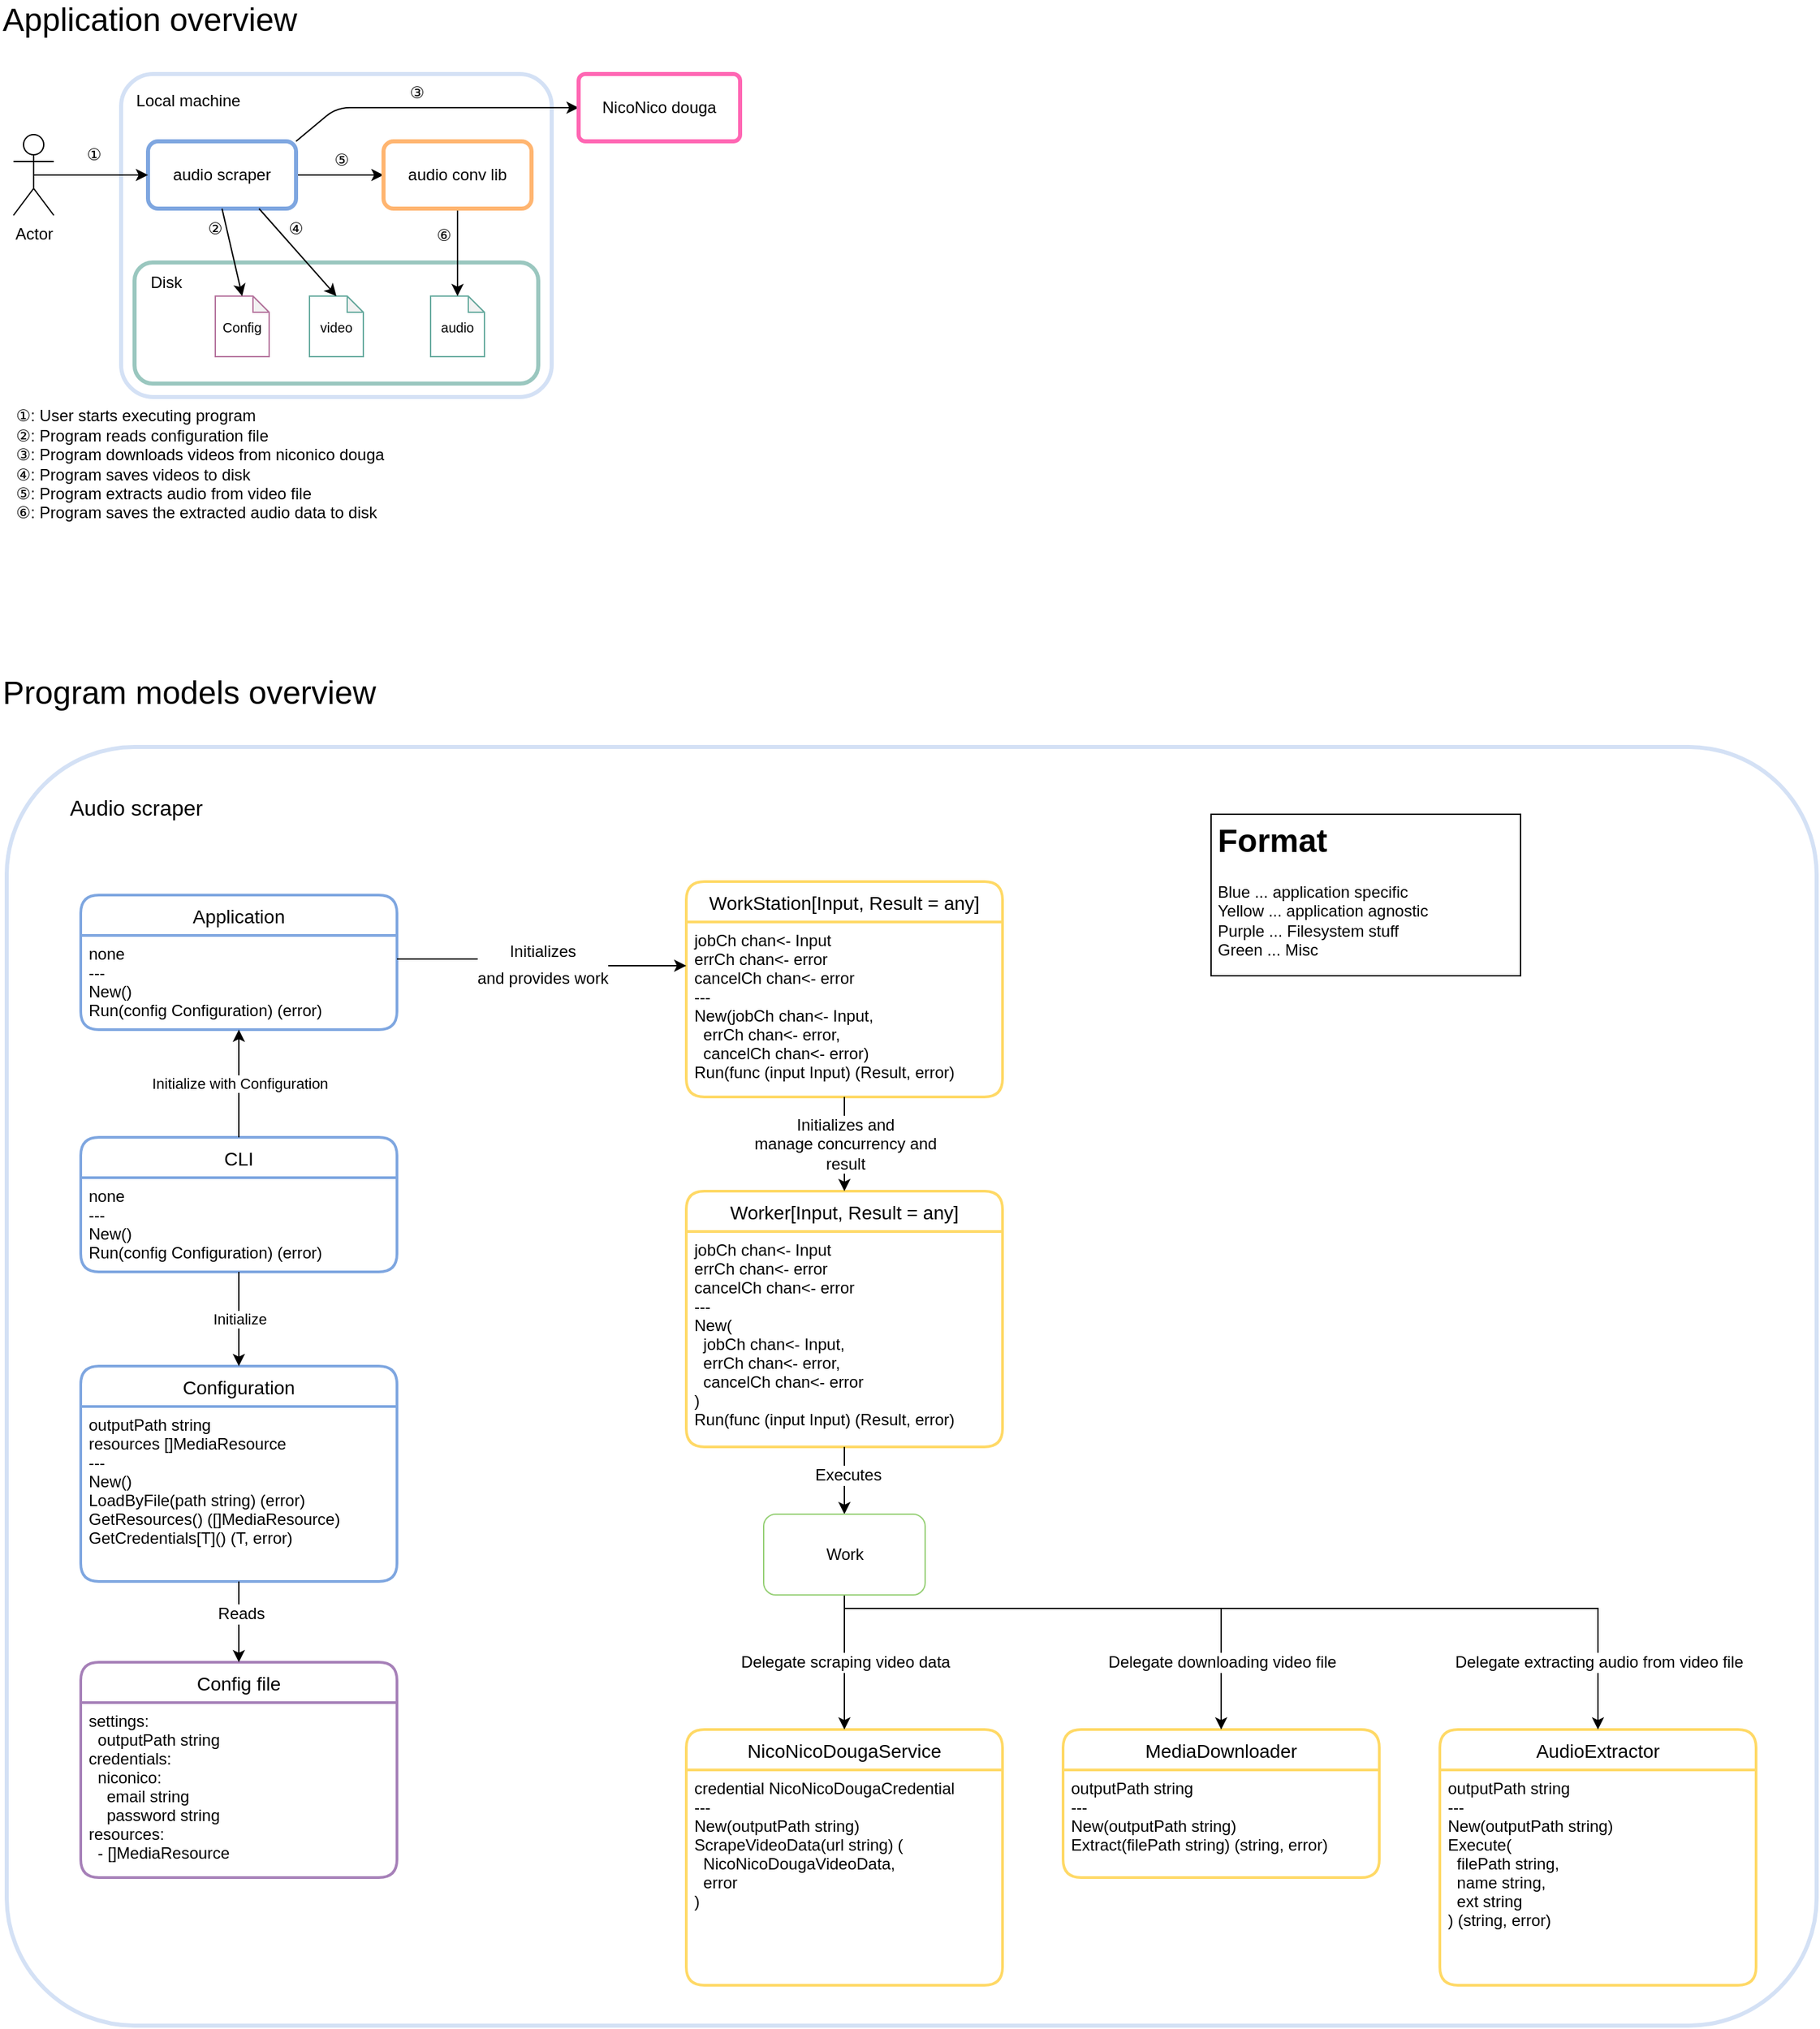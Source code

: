 <mxfile version="15.7.0" type="device"><diagram id="R2lEEEUBdFMjLlhIrx00" name="Page-1"><mxGraphModel dx="1638" dy="773" grid="1" gridSize="10" guides="1" tooltips="1" connect="1" arrows="1" fold="1" page="1" pageScale="1" pageWidth="850" pageHeight="1100" math="0" shadow="0" extFonts="Permanent Marker^https://fonts.googleapis.com/css?family=Permanent+Marker"><root><mxCell id="0"/><mxCell id="1" parent="0"/><mxCell id="x89lHi3yCZCwqDI0kNVP-3" value="Actor" style="shape=umlActor;verticalLabelPosition=bottom;verticalAlign=top;html=1;outlineConnect=0;" parent="1" vertex="1"><mxGeometry x="50" y="185" width="30" height="60" as="geometry"/></mxCell><mxCell id="x89lHi3yCZCwqDI0kNVP-2" value="" style="rounded=1;arcSize=10;whiteSpace=wrap;html=1;align=center;strokeWidth=3;strokeColor=#D4E1F5;" parent="1" vertex="1"><mxGeometry x="130" y="140" width="320" height="240" as="geometry"/></mxCell><mxCell id="x89lHi3yCZCwqDI0kNVP-9" value="Local machine" style="text;html=1;strokeColor=none;fillColor=none;align=center;verticalAlign=middle;whiteSpace=wrap;rounded=0;" parent="1" vertex="1"><mxGeometry x="140" y="150" width="80" height="20" as="geometry"/></mxCell><mxCell id="x89lHi3yCZCwqDI0kNVP-10" value="" style="rounded=1;whiteSpace=wrap;html=1;strokeWidth=3;strokeColor=#9AC7BF;" parent="1" vertex="1"><mxGeometry x="140" y="280" width="300" height="90" as="geometry"/></mxCell><mxCell id="x89lHi3yCZCwqDI0kNVP-11" value="Disk" style="text;html=1;strokeColor=none;fillColor=none;align=left;verticalAlign=middle;whiteSpace=wrap;rounded=0;" parent="1" vertex="1"><mxGeometry x="150" y="285" width="50" height="20" as="geometry"/></mxCell><mxCell id="x89lHi3yCZCwqDI0kNVP-33" style="edgeStyle=orthogonalEdgeStyle;rounded=0;orthogonalLoop=1;jettySize=auto;html=1;exitX=1;exitY=0.5;exitDx=0;exitDy=0;entryX=0;entryY=0.5;entryDx=0;entryDy=0;" parent="1" source="x89lHi3yCZCwqDI0kNVP-12" target="x89lHi3yCZCwqDI0kNVP-32" edge="1"><mxGeometry relative="1" as="geometry"/></mxCell><mxCell id="x89lHi3yCZCwqDI0kNVP-12" value="audio scraper" style="rounded=1;whiteSpace=wrap;html=1;strokeWidth=3;strokeColor=#7EA6E0;" parent="1" vertex="1"><mxGeometry x="150" y="190" width="110" height="50" as="geometry"/></mxCell><mxCell id="x89lHi3yCZCwqDI0kNVP-21" value="&lt;font style=&quot;font-size: 10px&quot;&gt;Config&lt;/font&gt;" style="shape=note;whiteSpace=wrap;html=1;backgroundOutline=1;darkOpacity=0.05;strokeWidth=1;fillColor=none;gradientColor=none;size=12;strokeColor=#B5739D;" parent="1" vertex="1"><mxGeometry x="200" y="305" width="40" height="45" as="geometry"/></mxCell><mxCell id="x89lHi3yCZCwqDI0kNVP-23" value="" style="endArrow=classic;html=1;exitX=0.5;exitY=0.5;exitDx=0;exitDy=0;exitPerimeter=0;entryX=0;entryY=0.5;entryDx=0;entryDy=0;" parent="1" source="x89lHi3yCZCwqDI0kNVP-3" target="x89lHi3yCZCwqDI0kNVP-12" edge="1"><mxGeometry width="50" height="50" relative="1" as="geometry"><mxPoint x="360" y="360" as="sourcePoint"/><mxPoint x="410" y="310" as="targetPoint"/></mxGeometry></mxCell><mxCell id="x89lHi3yCZCwqDI0kNVP-26" value="" style="endArrow=classic;html=1;entryX=0.5;entryY=0;entryDx=0;entryDy=0;entryPerimeter=0;exitX=0.5;exitY=1;exitDx=0;exitDy=0;" parent="1" source="x89lHi3yCZCwqDI0kNVP-12" target="x89lHi3yCZCwqDI0kNVP-21" edge="1"><mxGeometry width="50" height="50" relative="1" as="geometry"><mxPoint x="390" y="380" as="sourcePoint"/><mxPoint x="440" y="330" as="targetPoint"/></mxGeometry></mxCell><mxCell id="x89lHi3yCZCwqDI0kNVP-27" value="" style="endArrow=classic;html=1;entryX=0;entryY=0.5;entryDx=0;entryDy=0;exitX=1;exitY=0;exitDx=0;exitDy=0;" parent="1" source="x89lHi3yCZCwqDI0kNVP-12" target="x89lHi3yCZCwqDI0kNVP-5" edge="1"><mxGeometry width="50" height="50" relative="1" as="geometry"><mxPoint x="390" y="380" as="sourcePoint"/><mxPoint x="440" y="330" as="targetPoint"/><Array as="points"><mxPoint x="290" y="165"/></Array></mxGeometry></mxCell><mxCell id="x89lHi3yCZCwqDI0kNVP-5" value="NicoNico douga" style="rounded=1;arcSize=10;whiteSpace=wrap;html=1;align=center;strokeWidth=3;strokeColor=#FF66B3;" parent="1" vertex="1"><mxGeometry x="470" y="140" width="120" height="50" as="geometry"/></mxCell><mxCell id="x89lHi3yCZCwqDI0kNVP-29" value="&lt;font style=&quot;font-size: 10px&quot;&gt;video&lt;/font&gt;" style="shape=note;whiteSpace=wrap;html=1;backgroundOutline=1;darkOpacity=0.05;strokeWidth=1;fillColor=none;gradientColor=none;size=12;strokeColor=#67AB9F;" parent="1" vertex="1"><mxGeometry x="270" y="305" width="40" height="45" as="geometry"/></mxCell><mxCell id="x89lHi3yCZCwqDI0kNVP-30" value="" style="endArrow=classic;html=1;exitX=0.75;exitY=1;exitDx=0;exitDy=0;entryX=0.5;entryY=0;entryDx=0;entryDy=0;entryPerimeter=0;" parent="1" source="x89lHi3yCZCwqDI0kNVP-12" target="x89lHi3yCZCwqDI0kNVP-29" edge="1"><mxGeometry width="50" height="50" relative="1" as="geometry"><mxPoint x="400" y="350" as="sourcePoint"/><mxPoint x="450" y="300" as="targetPoint"/></mxGeometry></mxCell><mxCell id="x89lHi3yCZCwqDI0kNVP-31" value="&lt;font style=&quot;font-size: 10px&quot;&gt;audio&lt;/font&gt;" style="shape=note;whiteSpace=wrap;html=1;backgroundOutline=1;darkOpacity=0.05;strokeWidth=1;fillColor=none;gradientColor=none;size=12;strokeColor=#67AB9F;" parent="1" vertex="1"><mxGeometry x="360" y="305" width="40" height="45" as="geometry"/></mxCell><mxCell id="x89lHi3yCZCwqDI0kNVP-34" style="edgeStyle=orthogonalEdgeStyle;rounded=0;orthogonalLoop=1;jettySize=auto;html=1;exitX=0.5;exitY=1;exitDx=0;exitDy=0;entryX=0.5;entryY=0;entryDx=0;entryDy=0;entryPerimeter=0;" parent="1" source="x89lHi3yCZCwqDI0kNVP-32" target="x89lHi3yCZCwqDI0kNVP-31" edge="1"><mxGeometry relative="1" as="geometry"/></mxCell><mxCell id="x89lHi3yCZCwqDI0kNVP-32" value="audio conv lib" style="rounded=1;whiteSpace=wrap;html=1;strokeWidth=3;strokeColor=#FFB570;" parent="1" vertex="1"><mxGeometry x="325" y="190" width="110" height="50" as="geometry"/></mxCell><mxCell id="x89lHi3yCZCwqDI0kNVP-35" value="①" style="text;html=1;strokeColor=none;fillColor=none;align=center;verticalAlign=middle;whiteSpace=wrap;rounded=0;" parent="1" vertex="1"><mxGeometry x="100" y="190" width="20" height="20" as="geometry"/></mxCell><mxCell id="x89lHi3yCZCwqDI0kNVP-36" value="②" style="text;html=1;strokeColor=none;fillColor=none;align=center;verticalAlign=middle;whiteSpace=wrap;rounded=0;" parent="1" vertex="1"><mxGeometry x="190" y="245" width="20" height="20" as="geometry"/></mxCell><mxCell id="x89lHi3yCZCwqDI0kNVP-37" value="③" style="text;html=1;strokeColor=none;fillColor=none;align=center;verticalAlign=middle;whiteSpace=wrap;rounded=0;" parent="1" vertex="1"><mxGeometry x="340" y="144" width="20" height="20" as="geometry"/></mxCell><mxCell id="x89lHi3yCZCwqDI0kNVP-38" value="④" style="text;html=1;strokeColor=none;fillColor=none;align=center;verticalAlign=middle;whiteSpace=wrap;rounded=0;" parent="1" vertex="1"><mxGeometry x="250" y="245" width="20" height="20" as="geometry"/></mxCell><mxCell id="x89lHi3yCZCwqDI0kNVP-39" value="⑤" style="text;html=1;strokeColor=none;fillColor=none;align=center;verticalAlign=middle;whiteSpace=wrap;rounded=0;" parent="1" vertex="1"><mxGeometry x="284" y="194" width="20" height="20" as="geometry"/></mxCell><mxCell id="x89lHi3yCZCwqDI0kNVP-40" value="⑥" style="text;html=1;strokeColor=none;fillColor=none;align=center;verticalAlign=middle;whiteSpace=wrap;rounded=0;" parent="1" vertex="1"><mxGeometry x="360" y="250" width="20" height="20" as="geometry"/></mxCell><mxCell id="x89lHi3yCZCwqDI0kNVP-41" value="Application overview" style="text;html=1;strokeColor=none;fillColor=none;align=left;verticalAlign=middle;whiteSpace=wrap;rounded=0;fontSize=24;" parent="1" vertex="1"><mxGeometry x="40" y="90" width="230" height="20" as="geometry"/></mxCell><mxCell id="x89lHi3yCZCwqDI0kNVP-43" value="①: User starts executing program&lt;br&gt;②: Program reads configuration file&lt;br&gt;③: Program downloads videos from niconico douga&lt;br&gt;④: Program saves videos to disk&lt;br&gt;⑤: Program extracts audio from video file&lt;br&gt;⑥: Program saves the extracted audio data to disk" style="text;html=1;strokeColor=none;fillColor=none;align=left;verticalAlign=middle;whiteSpace=wrap;rounded=0;fontSize=12;" parent="1" vertex="1"><mxGeometry x="50" y="390" width="370" height="80" as="geometry"/></mxCell><mxCell id="hpQlUhlg8BPZ54sxjIZC-1" value="Program models overview" style="text;html=1;strokeColor=none;fillColor=none;align=left;verticalAlign=middle;rounded=0;fontSize=24;" parent="1" vertex="1"><mxGeometry x="40" y="590" width="300" height="20" as="geometry"/></mxCell><mxCell id="hpQlUhlg8BPZ54sxjIZC-2" value="" style="rounded=1;arcSize=10;whiteSpace=wrap;html=1;align=center;strokeWidth=3;strokeColor=#D4E1F5;" parent="1" vertex="1"><mxGeometry x="45" y="640" width="1345" height="950" as="geometry"/></mxCell><mxCell id="hpQlUhlg8BPZ54sxjIZC-3" value="&lt;font style=&quot;font-size: 16px&quot;&gt;Audio scraper&lt;/font&gt;" style="text;html=1;strokeColor=none;fillColor=none;align=left;verticalAlign=middle;rounded=0;" parent="1" vertex="1"><mxGeometry x="90" y="670" width="110" height="30" as="geometry"/></mxCell><mxCell id="hpQlUhlg8BPZ54sxjIZC-16" style="edgeStyle=orthogonalEdgeStyle;rounded=0;orthogonalLoop=1;jettySize=auto;html=1;exitX=1;exitY=0.5;exitDx=0;exitDy=0;" parent="1" source="hpQlUhlg8BPZ54sxjIZC-11" edge="1"><mxGeometry relative="1" as="geometry"><Array as="points"><mxPoint x="385" y="760"/><mxPoint x="385" y="760"/></Array><mxPoint x="400" y="760" as="targetPoint"/></mxGeometry></mxCell><mxCell id="hpQlUhlg8BPZ54sxjIZC-30" style="edgeStyle=orthogonalEdgeStyle;rounded=0;orthogonalLoop=1;jettySize=auto;html=1;exitX=1;exitY=0.5;exitDx=0;exitDy=0;entryX=0;entryY=0.5;entryDx=0;entryDy=0;endArrow=ERmany;endFill=0;" parent="1" source="hpQlUhlg8BPZ54sxjIZC-13" edge="1"><mxGeometry relative="1" as="geometry"><mxPoint x="560" y="760" as="targetPoint"/></mxGeometry></mxCell><mxCell id="hpQlUhlg8BPZ54sxjIZC-31" style="edgeStyle=orthogonalEdgeStyle;rounded=0;orthogonalLoop=1;jettySize=auto;html=1;exitX=0.25;exitY=1;exitDx=0;exitDy=0;entryX=0.75;entryY=0;entryDx=0;entryDy=0;endArrow=classic;endFill=1;" parent="1" source="hpQlUhlg8BPZ54sxjIZC-29" edge="1"><mxGeometry relative="1" as="geometry"><Array as="points"><mxPoint x="590" y="800"/><mxPoint x="580" y="800"/></Array><mxPoint x="580" y="820" as="targetPoint"/></mxGeometry></mxCell><mxCell id="VvpjeEXXerQei1ek4trD-18" value="Application" style="swimlane;childLayout=stackLayout;horizontal=1;startSize=30;horizontalStack=0;rounded=1;fontSize=14;fontStyle=0;strokeWidth=2;resizeParent=0;resizeLast=1;shadow=0;dashed=0;align=center;fontColor=#000000;strokeColor=#7EA6E0;" vertex="1" parent="1"><mxGeometry x="100" y="750" width="235" height="100" as="geometry"/></mxCell><mxCell id="VvpjeEXXerQei1ek4trD-19" value="none&#10;---&#10;New()&#10;Run(config Configuration) (error)" style="align=left;strokeColor=none;fillColor=none;spacingLeft=4;fontSize=12;verticalAlign=top;resizable=0;rotatable=0;part=1;" vertex="1" parent="VvpjeEXXerQei1ek4trD-18"><mxGeometry y="30" width="235" height="70" as="geometry"/></mxCell><mxCell id="VvpjeEXXerQei1ek4trD-25" value="&lt;h1&gt;&lt;span&gt;Format&lt;/span&gt;&lt;/h1&gt;&lt;div&gt;Blue ... application specific&lt;/div&gt;&lt;div&gt;Yellow ... application agnostic&lt;/div&gt;&lt;div&gt;Purple ... Filesystem stuff&lt;/div&gt;&lt;div&gt;Green ... Misc&lt;/div&gt;" style="text;html=1;strokeColor=default;fillColor=none;spacing=5;spacingTop=-20;whiteSpace=wrap;overflow=hidden;rounded=0;fontColor=#000000;align=left;" vertex="1" parent="1"><mxGeometry x="940" y="690" width="230" height="120" as="geometry"/></mxCell><mxCell id="VvpjeEXXerQei1ek4trD-26" value="Configuration" style="swimlane;childLayout=stackLayout;horizontal=1;startSize=30;horizontalStack=0;rounded=1;fontSize=14;fontStyle=0;strokeWidth=2;resizeParent=0;resizeLast=1;shadow=0;dashed=0;align=center;fontColor=#000000;strokeColor=#7EA6E0;" vertex="1" parent="1"><mxGeometry x="100" y="1100" width="235" height="160" as="geometry"/></mxCell><mxCell id="VvpjeEXXerQei1ek4trD-27" value="outputPath string&#10;resources []MediaResource&#10;---&#10;New()&#10;LoadByFile(path string) (error)&#10;GetResources() ([]MediaResource)&#10;GetCredentials[T]() (T, error)" style="align=left;strokeColor=none;fillColor=none;spacingLeft=4;fontSize=12;verticalAlign=top;resizable=0;rotatable=0;part=1;" vertex="1" parent="VvpjeEXXerQei1ek4trD-26"><mxGeometry y="30" width="235" height="130" as="geometry"/></mxCell><mxCell id="VvpjeEXXerQei1ek4trD-28" value="CLI" style="swimlane;childLayout=stackLayout;horizontal=1;startSize=30;horizontalStack=0;rounded=1;fontSize=14;fontStyle=0;strokeWidth=2;resizeParent=0;resizeLast=1;shadow=0;dashed=0;align=center;fontColor=#000000;strokeColor=#7EA6E0;" vertex="1" parent="1"><mxGeometry x="100" y="930" width="235" height="100" as="geometry"/></mxCell><mxCell id="VvpjeEXXerQei1ek4trD-29" value="none&#10;---&#10;New()&#10;Run(config Configuration) (error)" style="align=left;strokeColor=none;fillColor=none;spacingLeft=4;fontSize=12;verticalAlign=top;resizable=0;rotatable=0;part=1;" vertex="1" parent="VvpjeEXXerQei1ek4trD-28"><mxGeometry y="30" width="235" height="70" as="geometry"/></mxCell><mxCell id="VvpjeEXXerQei1ek4trD-31" value="Initialize" style="edgeStyle=orthogonalEdgeStyle;rounded=0;orthogonalLoop=1;jettySize=auto;html=1;exitX=0.5;exitY=1;exitDx=0;exitDy=0;entryX=0.5;entryY=0;entryDx=0;entryDy=0;fontColor=#000000;" edge="1" parent="1" source="VvpjeEXXerQei1ek4trD-29" target="VvpjeEXXerQei1ek4trD-26"><mxGeometry relative="1" as="geometry"/></mxCell><mxCell id="VvpjeEXXerQei1ek4trD-33" value="Initialize with Configuration" style="edgeStyle=orthogonalEdgeStyle;rounded=0;orthogonalLoop=1;jettySize=auto;html=1;exitX=0.5;exitY=0;exitDx=0;exitDy=0;fontColor=#000000;entryX=0.5;entryY=1;entryDx=0;entryDy=0;" edge="1" parent="1" source="VvpjeEXXerQei1ek4trD-28" target="VvpjeEXXerQei1ek4trD-19"><mxGeometry relative="1" as="geometry"/></mxCell><mxCell id="VvpjeEXXerQei1ek4trD-36" value="Worker[Input, Result = any]" style="swimlane;childLayout=stackLayout;horizontal=1;startSize=30;horizontalStack=0;rounded=1;fontSize=14;fontStyle=0;strokeWidth=2;resizeParent=0;resizeLast=1;shadow=0;dashed=0;align=center;fontColor=#000000;strokeColor=#FFD966;" vertex="1" parent="1"><mxGeometry x="550" y="970" width="235" height="190" as="geometry"/></mxCell><mxCell id="VvpjeEXXerQei1ek4trD-37" value="jobCh chan&lt;- Input&#10;errCh chan&lt;- error&#10;cancelCh chan&lt;- error&#10;---&#10;New(&#10;  jobCh chan&lt;- Input,&#10;  errCh chan&lt;- error,&#10;  cancelCh chan&lt;- error&#10;)&#10;Run(func (input Input) (Result, error)" style="align=left;strokeColor=none;fillColor=none;spacingLeft=4;fontSize=12;verticalAlign=top;resizable=0;rotatable=0;part=1;" vertex="1" parent="VvpjeEXXerQei1ek4trD-36"><mxGeometry y="30" width="235" height="160" as="geometry"/></mxCell><mxCell id="VvpjeEXXerQei1ek4trD-38" value="WorkStation[Input, Result = any]" style="swimlane;childLayout=stackLayout;horizontal=1;startSize=30;horizontalStack=0;rounded=1;fontSize=14;fontStyle=0;strokeWidth=2;resizeParent=0;resizeLast=1;shadow=0;dashed=0;align=center;fontColor=#000000;strokeColor=#FFD966;" vertex="1" parent="1"><mxGeometry x="550" y="740" width="235" height="160" as="geometry"/></mxCell><mxCell id="VvpjeEXXerQei1ek4trD-39" value="jobCh chan&lt;- Input&#10;errCh chan&lt;- error&#10;cancelCh chan&lt;- error&#10;---&#10;New(jobCh chan&lt;- Input,&#10;  errCh chan&lt;- error,&#10;  cancelCh chan&lt;- error)&#10;Run(func (input Input) (Result, error)" style="align=left;strokeColor=none;fillColor=none;spacingLeft=4;fontSize=12;verticalAlign=top;resizable=0;rotatable=0;part=1;" vertex="1" parent="VvpjeEXXerQei1ek4trD-38"><mxGeometry y="30" width="235" height="130" as="geometry"/></mxCell><mxCell id="VvpjeEXXerQei1ek4trD-40" value="&lt;font style=&quot;font-size: 12px&quot;&gt;Initializes&lt;br&gt;and provides work&lt;br&gt;&lt;/font&gt;" style="edgeStyle=orthogonalEdgeStyle;rounded=0;orthogonalLoop=1;jettySize=auto;html=1;exitX=1;exitY=0.25;exitDx=0;exitDy=0;entryX=0;entryY=0.25;entryDx=0;entryDy=0;fontSize=16;fontColor=#000000;" edge="1" parent="1" source="VvpjeEXXerQei1ek4trD-19" target="VvpjeEXXerQei1ek4trD-39"><mxGeometry relative="1" as="geometry"/></mxCell><mxCell id="VvpjeEXXerQei1ek4trD-41" value="Initializes and&lt;br&gt;manage concurrency and&lt;br&gt;result" style="edgeStyle=orthogonalEdgeStyle;rounded=0;orthogonalLoop=1;jettySize=auto;html=1;exitX=0.5;exitY=1;exitDx=0;exitDy=0;entryX=0.5;entryY=0;entryDx=0;entryDy=0;fontSize=12;fontColor=#000000;" edge="1" parent="1" source="VvpjeEXXerQei1ek4trD-39" target="VvpjeEXXerQei1ek4trD-36"><mxGeometry relative="1" as="geometry"/></mxCell><mxCell id="VvpjeEXXerQei1ek4trD-43" style="edgeStyle=orthogonalEdgeStyle;rounded=0;orthogonalLoop=1;jettySize=auto;html=1;exitX=0.5;exitY=1;exitDx=0;exitDy=0;entryX=0.5;entryY=0;entryDx=0;entryDy=0;fontSize=12;fontColor=#000000;" edge="1" parent="1" source="VvpjeEXXerQei1ek4trD-37" target="VvpjeEXXerQei1ek4trD-57"><mxGeometry relative="1" as="geometry"><mxPoint x="841.25" y="1210" as="targetPoint"/></mxGeometry></mxCell><mxCell id="VvpjeEXXerQei1ek4trD-44" value="Executes" style="edgeLabel;html=1;align=center;verticalAlign=middle;resizable=0;points=[];fontSize=12;fontColor=#000000;" vertex="1" connectable="0" parent="VvpjeEXXerQei1ek4trD-43"><mxGeometry x="-0.171" y="2" relative="1" as="geometry"><mxPoint as="offset"/></mxGeometry></mxCell><mxCell id="VvpjeEXXerQei1ek4trD-46" value="AudioExtractor" style="swimlane;childLayout=stackLayout;horizontal=1;startSize=30;horizontalStack=0;rounded=1;fontSize=14;fontStyle=0;strokeWidth=2;resizeParent=0;resizeLast=1;shadow=0;dashed=0;align=center;fontColor=#000000;strokeColor=#FFD966;" vertex="1" parent="1"><mxGeometry x="1110" y="1370" width="235" height="190" as="geometry"/></mxCell><mxCell id="VvpjeEXXerQei1ek4trD-47" value="outputPath string&#10;---&#10;New(outputPath string)&#10;Execute(&#10;  filePath string,&#10;  name string,&#10;  ext string&#10;) (string, error)" style="align=left;strokeColor=none;fillColor=none;spacingLeft=4;fontSize=12;verticalAlign=top;resizable=0;rotatable=0;part=1;" vertex="1" parent="VvpjeEXXerQei1ek4trD-46"><mxGeometry y="30" width="235" height="160" as="geometry"/></mxCell><mxCell id="VvpjeEXXerQei1ek4trD-51" value="MediaDownloader" style="swimlane;childLayout=stackLayout;horizontal=1;startSize=30;horizontalStack=0;rounded=1;fontSize=14;fontStyle=0;strokeWidth=2;resizeParent=0;resizeLast=1;shadow=0;dashed=0;align=center;fontColor=#000000;strokeColor=#FFD966;" vertex="1" parent="1"><mxGeometry x="830" y="1370" width="235" height="110" as="geometry"/></mxCell><mxCell id="VvpjeEXXerQei1ek4trD-52" value="outputPath string&#10;---&#10;New(outputPath string)&#10;Extract(filePath string) (string, error)" style="align=left;strokeColor=none;fillColor=none;spacingLeft=4;fontSize=12;verticalAlign=top;resizable=0;rotatable=0;part=1;" vertex="1" parent="VvpjeEXXerQei1ek4trD-51"><mxGeometry y="30" width="235" height="80" as="geometry"/></mxCell><mxCell id="VvpjeEXXerQei1ek4trD-53" value="NicoNicoDougaService" style="swimlane;childLayout=stackLayout;horizontal=1;startSize=30;horizontalStack=0;rounded=1;fontSize=14;fontStyle=0;strokeWidth=2;resizeParent=0;resizeLast=1;shadow=0;dashed=0;align=center;fontColor=#000000;strokeColor=#FFD966;" vertex="1" parent="1"><mxGeometry x="550" y="1370" width="235" height="190" as="geometry"/></mxCell><mxCell id="VvpjeEXXerQei1ek4trD-54" value="credential NicoNicoDougaCredential&#10;---&#10;New(outputPath string)&#10;ScrapeVideoData(url string) (&#10;  NicoNicoDougaVideoData,&#10;  error&#10;)" style="align=left;strokeColor=none;fillColor=none;spacingLeft=4;fontSize=12;verticalAlign=top;resizable=0;rotatable=0;part=1;" vertex="1" parent="VvpjeEXXerQei1ek4trD-53"><mxGeometry y="30" width="235" height="160" as="geometry"/></mxCell><mxCell id="VvpjeEXXerQei1ek4trD-55" value="Config file" style="swimlane;childLayout=stackLayout;horizontal=1;startSize=30;horizontalStack=0;rounded=1;fontSize=14;fontStyle=0;strokeWidth=2;resizeParent=0;resizeLast=1;shadow=0;dashed=0;align=center;fontColor=#000000;strokeColor=#A680B8;" vertex="1" parent="1"><mxGeometry x="100" y="1320" width="235" height="160" as="geometry"/></mxCell><mxCell id="VvpjeEXXerQei1ek4trD-56" value="settings:&#10;  outputPath string&#10;credentials:&#10;  niconico:&#10;    email string&#10;    password string&#10;resources:&#10;  - []MediaResource" style="align=left;strokeColor=none;fillColor=none;spacingLeft=4;fontSize=12;verticalAlign=top;resizable=0;rotatable=0;part=1;" vertex="1" parent="VvpjeEXXerQei1ek4trD-55"><mxGeometry y="30" width="235" height="130" as="geometry"/></mxCell><mxCell id="VvpjeEXXerQei1ek4trD-61" value="Delegate extracting audio from video file" style="edgeStyle=orthogonalEdgeStyle;rounded=0;orthogonalLoop=1;jettySize=auto;html=1;exitX=0.5;exitY=1;exitDx=0;exitDy=0;entryX=0.5;entryY=0;entryDx=0;entryDy=0;fontSize=12;fontColor=#000000;" edge="1" parent="1" source="VvpjeEXXerQei1ek4trD-57" target="VvpjeEXXerQei1ek4trD-46"><mxGeometry x="0.849" relative="1" as="geometry"><Array as="points"><mxPoint x="668" y="1280"/><mxPoint x="1228" y="1280"/></Array><mxPoint as="offset"/></mxGeometry></mxCell><mxCell id="VvpjeEXXerQei1ek4trD-62" value="Delegate scraping video data" style="edgeStyle=orthogonalEdgeStyle;rounded=0;orthogonalLoop=1;jettySize=auto;html=1;exitX=0.5;exitY=1;exitDx=0;exitDy=0;entryX=0.5;entryY=0;entryDx=0;entryDy=0;fontSize=12;fontColor=#000000;" edge="1" parent="1" source="VvpjeEXXerQei1ek4trD-57" target="VvpjeEXXerQei1ek4trD-53"><mxGeometry relative="1" as="geometry"/></mxCell><mxCell id="VvpjeEXXerQei1ek4trD-65" value="Delegate downloading video file" style="edgeStyle=orthogonalEdgeStyle;rounded=0;orthogonalLoop=1;jettySize=auto;html=1;exitX=0.5;exitY=1;exitDx=0;exitDy=0;entryX=0.5;entryY=0;entryDx=0;entryDy=0;fontSize=12;fontColor=#000000;" edge="1" parent="1" source="VvpjeEXXerQei1ek4trD-57" target="VvpjeEXXerQei1ek4trD-51"><mxGeometry x="0.737" relative="1" as="geometry"><Array as="points"><mxPoint x="668" y="1280"/><mxPoint x="948" y="1280"/></Array><mxPoint as="offset"/></mxGeometry></mxCell><mxCell id="VvpjeEXXerQei1ek4trD-57" value="Work" style="rounded=1;whiteSpace=wrap;html=1;fontSize=12;fontColor=#000000;strokeColor=#97D077;align=center;" vertex="1" parent="1"><mxGeometry x="607.5" y="1210" width="120" height="60" as="geometry"/></mxCell><mxCell id="VvpjeEXXerQei1ek4trD-58" style="edgeStyle=orthogonalEdgeStyle;rounded=0;orthogonalLoop=1;jettySize=auto;html=1;exitX=0.5;exitY=1;exitDx=0;exitDy=0;entryX=0.5;entryY=0;entryDx=0;entryDy=0;fontSize=12;fontColor=#000000;" edge="1" parent="1" source="VvpjeEXXerQei1ek4trD-27" target="VvpjeEXXerQei1ek4trD-55"><mxGeometry relative="1" as="geometry"/></mxCell><mxCell id="VvpjeEXXerQei1ek4trD-59" value="Reads" style="edgeLabel;html=1;align=center;verticalAlign=middle;resizable=0;points=[];fontSize=12;fontColor=#000000;" vertex="1" connectable="0" parent="VvpjeEXXerQei1ek4trD-58"><mxGeometry x="-0.2" y="1" relative="1" as="geometry"><mxPoint as="offset"/></mxGeometry></mxCell></root></mxGraphModel></diagram></mxfile>